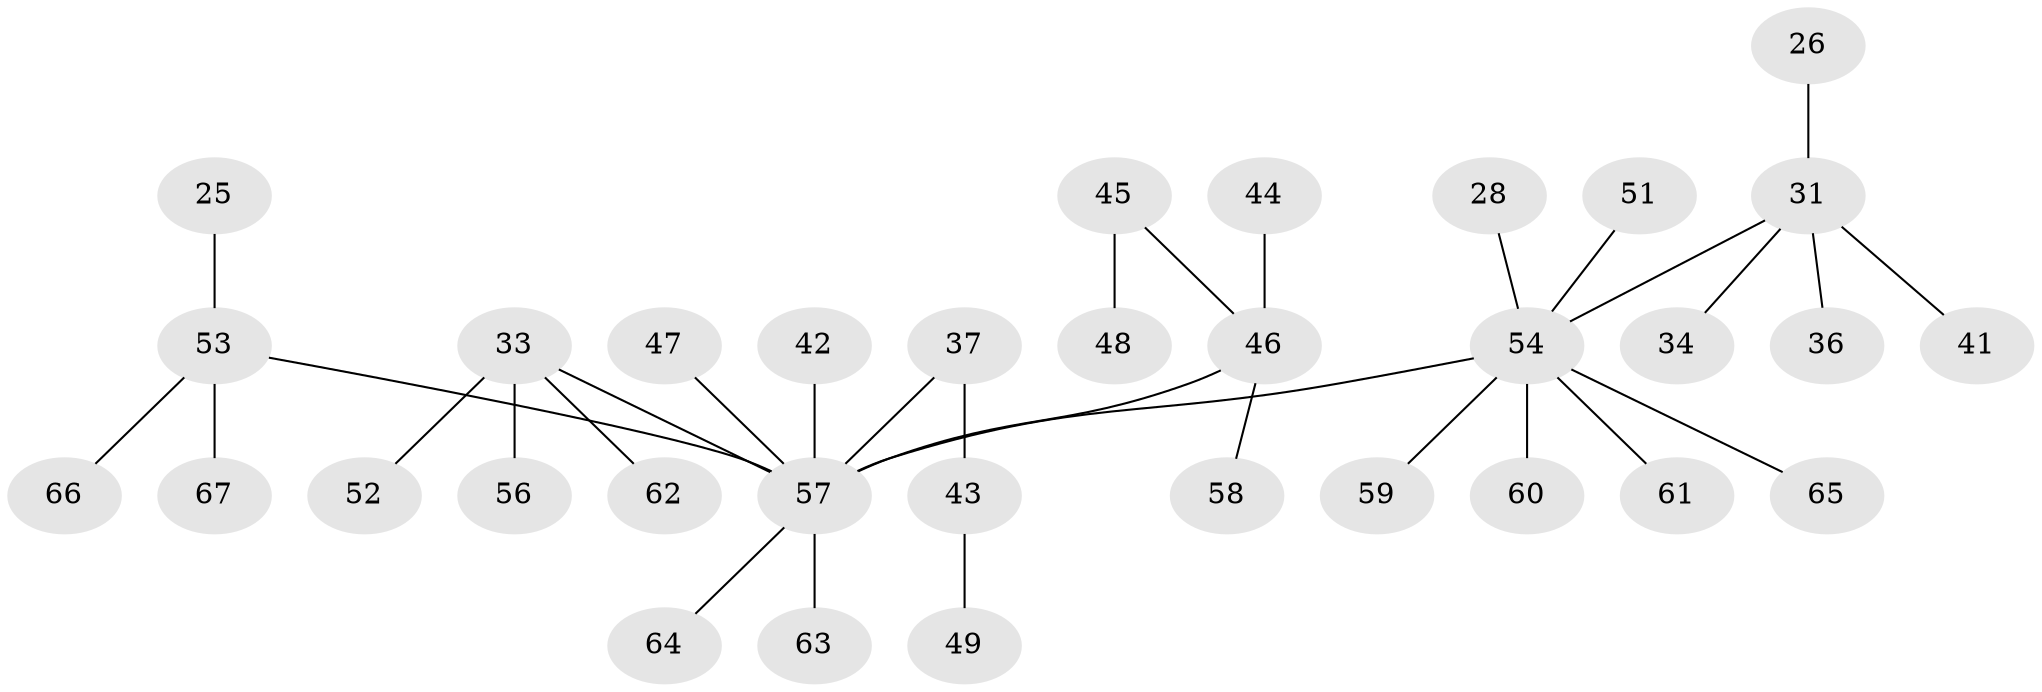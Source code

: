// original degree distribution, {3: 0.13432835820895522, 7: 0.014925373134328358, 4: 0.04477611940298507, 5: 0.029850746268656716, 6: 0.029850746268656716, 2: 0.208955223880597, 1: 0.5373134328358209}
// Generated by graph-tools (version 1.1) at 2025/56/03/04/25 21:56:07]
// undirected, 33 vertices, 32 edges
graph export_dot {
graph [start="1"]
  node [color=gray90,style=filled];
  25;
  26;
  28;
  31 [super="+19"];
  33 [super="+9"];
  34;
  36;
  37;
  41;
  42;
  43;
  44;
  45;
  46 [super="+30+35+39+15+17"];
  47;
  48;
  49;
  51;
  52;
  53 [super="+21+32+16"];
  54 [super="+50+38"];
  56;
  57 [super="+1+2+3+5+55+8+7+23+24"];
  58;
  59;
  60;
  61;
  62;
  63;
  64;
  65;
  66;
  67;
  25 -- 53;
  26 -- 31;
  28 -- 54;
  31 -- 34;
  31 -- 41;
  31 -- 36;
  31 -- 54;
  33 -- 56;
  33 -- 62;
  33 -- 52;
  33 -- 57;
  37 -- 43;
  37 -- 57;
  42 -- 57;
  43 -- 49;
  44 -- 46;
  45 -- 48;
  45 -- 46;
  46 -- 57;
  46 -- 58;
  47 -- 57;
  51 -- 54;
  53 -- 66;
  53 -- 67;
  53 -- 57;
  54 -- 57;
  54 -- 59;
  54 -- 65;
  54 -- 61;
  54 -- 60;
  57 -- 63;
  57 -- 64;
}
